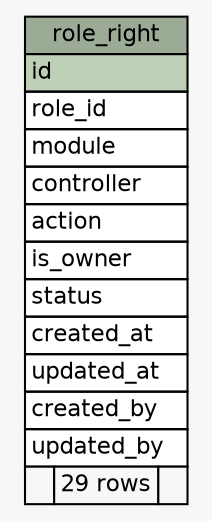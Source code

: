 // dot 2.38.0 on Linux 4.4.0-78-generic
// SchemaSpy rev 590
digraph "role_right" {
  graph [
    rankdir="RL"
    bgcolor="#f7f7f7"
    nodesep="0.18"
    ranksep="0.46"
    fontname="Helvetica"
    fontsize="11"
  ];
  node [
    fontname="Helvetica"
    fontsize="11"
    shape="plaintext"
  ];
  edge [
    arrowsize="0.8"
  ];
  "role_right" [
    label=<
    <TABLE BORDER="0" CELLBORDER="1" CELLSPACING="0" BGCOLOR="#ffffff">
      <TR><TD COLSPAN="3" BGCOLOR="#9bab96" ALIGN="CENTER">role_right</TD></TR>
      <TR><TD PORT="id" COLSPAN="3" BGCOLOR="#bed1b8" ALIGN="LEFT">id</TD></TR>
      <TR><TD PORT="role_id" COLSPAN="3" ALIGN="LEFT">role_id</TD></TR>
      <TR><TD PORT="module" COLSPAN="3" ALIGN="LEFT">module</TD></TR>
      <TR><TD PORT="controller" COLSPAN="3" ALIGN="LEFT">controller</TD></TR>
      <TR><TD PORT="action" COLSPAN="3" ALIGN="LEFT">action</TD></TR>
      <TR><TD PORT="is_owner" COLSPAN="3" ALIGN="LEFT">is_owner</TD></TR>
      <TR><TD PORT="status" COLSPAN="3" ALIGN="LEFT">status</TD></TR>
      <TR><TD PORT="created_at" COLSPAN="3" ALIGN="LEFT">created_at</TD></TR>
      <TR><TD PORT="updated_at" COLSPAN="3" ALIGN="LEFT">updated_at</TD></TR>
      <TR><TD PORT="created_by" COLSPAN="3" ALIGN="LEFT">created_by</TD></TR>
      <TR><TD PORT="updated_by" COLSPAN="3" ALIGN="LEFT">updated_by</TD></TR>
      <TR><TD ALIGN="LEFT" BGCOLOR="#f7f7f7">  </TD><TD ALIGN="RIGHT" BGCOLOR="#f7f7f7">29 rows</TD><TD ALIGN="RIGHT" BGCOLOR="#f7f7f7">  </TD></TR>
    </TABLE>>
    URL="tables/role_right.html"
    tooltip="role_right"
  ];
}
